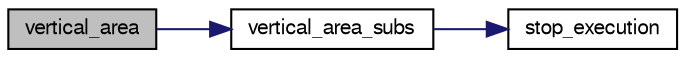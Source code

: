 digraph "vertical_area"
{
  bgcolor="transparent";
  edge [fontname="FreeSans",fontsize="10",labelfontname="FreeSans",labelfontsize="10"];
  node [fontname="FreeSans",fontsize="10",shape=record];
  rankdir="LR";
  Node1 [label="vertical_area",height=0.2,width=0.4,color="black", fillcolor="grey75", style="filled" fontcolor="black"];
  Node1 -> Node2 [color="midnightblue",fontsize="10",style="solid"];
  Node2 [label="vertical_area_subs",height=0.2,width=0.4,color="black",URL="$b__volumes_8c.html#aba354cc90060c9d911bd47a7c98170cf"];
  Node2 -> Node3 [color="midnightblue",fontsize="10",style="solid"];
  Node3 [label="stop_execution",height=0.2,width=0.4,color="black",URL="$t__utilities_8h.html#aad115bd95a94025215aa780dfcf894aa"];
}
